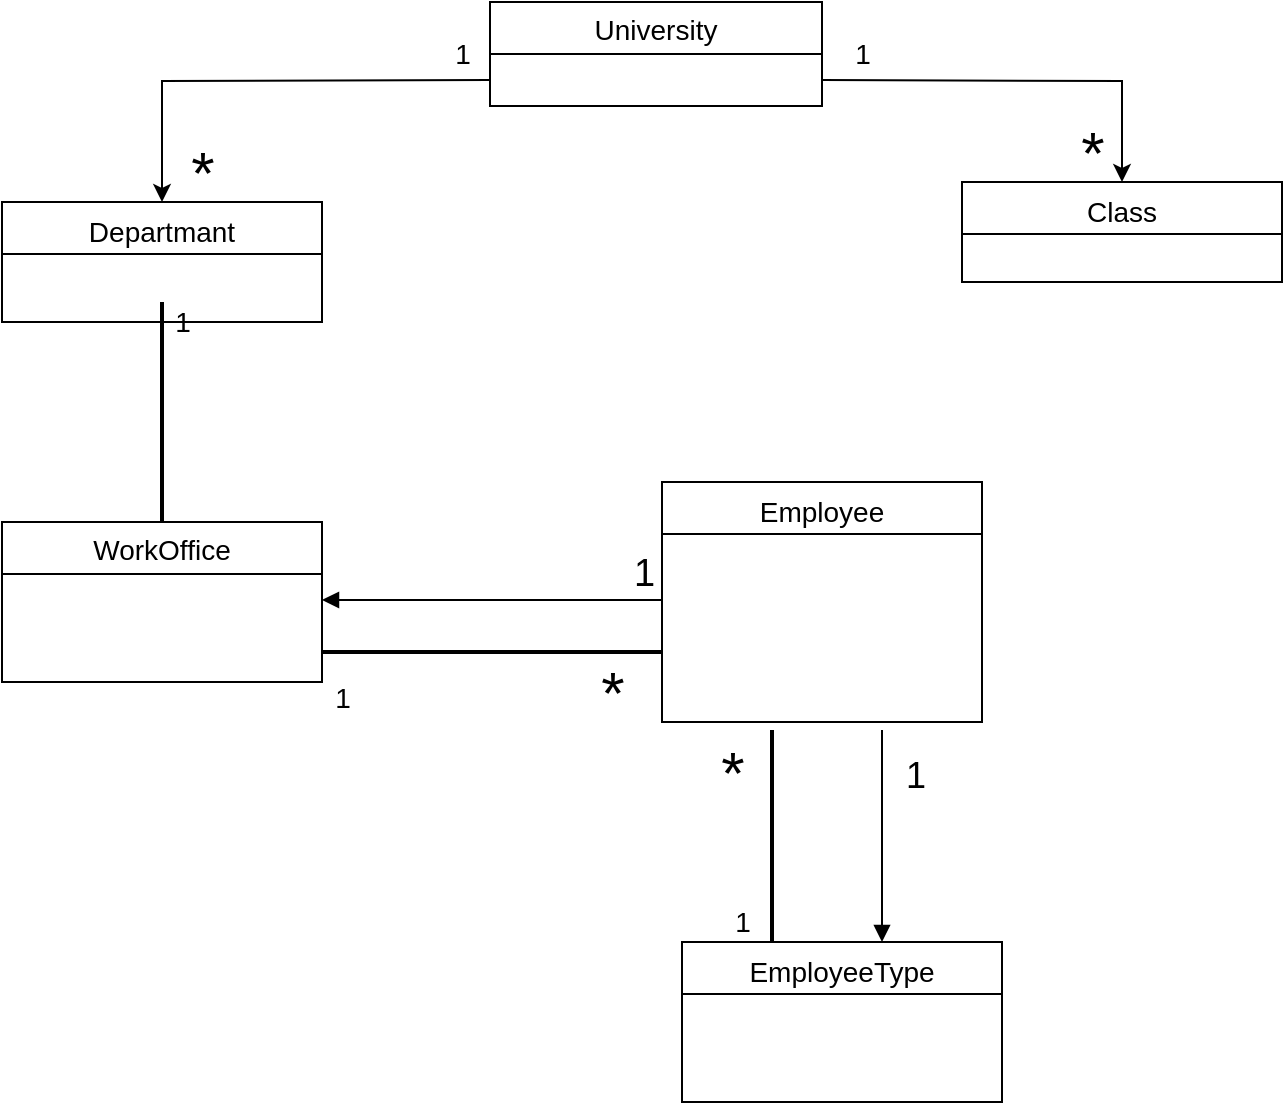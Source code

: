 <mxfile version="14.9.8" type="github">
  <diagram id="C5RBs43oDa-KdzZeNtuy" name="Page-1">
    <mxGraphModel dx="1038" dy="547" grid="1" gridSize="10" guides="1" tooltips="1" connect="1" arrows="1" fold="1" page="1" pageScale="1" pageWidth="827" pageHeight="1169" math="0" shadow="0">
      <root>
        <mxCell id="WIyWlLk6GJQsqaUBKTNV-0" />
        <mxCell id="WIyWlLk6GJQsqaUBKTNV-1" parent="WIyWlLk6GJQsqaUBKTNV-0" />
        <mxCell id="zkfFHV4jXpPFQw0GAbJ--6" value="Employee" style="swimlane;fontStyle=0;align=center;verticalAlign=top;childLayout=stackLayout;horizontal=1;startSize=26;horizontalStack=0;resizeParent=1;resizeLast=0;collapsible=1;marginBottom=0;rounded=0;shadow=0;strokeWidth=1;fontSize=14;" parent="WIyWlLk6GJQsqaUBKTNV-1" vertex="1">
          <mxGeometry x="430" y="290" width="160" height="120" as="geometry">
            <mxRectangle x="130" y="380" width="160" height="26" as="alternateBounds" />
          </mxGeometry>
        </mxCell>
        <mxCell id="zkfFHV4jXpPFQw0GAbJ--17" value="Departmant" style="swimlane;fontStyle=0;align=center;verticalAlign=top;childLayout=stackLayout;horizontal=1;startSize=26;horizontalStack=0;resizeParent=1;resizeLast=0;collapsible=1;marginBottom=0;rounded=0;shadow=0;strokeWidth=1;fontSize=14;" parent="WIyWlLk6GJQsqaUBKTNV-1" vertex="1">
          <mxGeometry x="100" y="150" width="160" height="60" as="geometry">
            <mxRectangle x="550" y="140" width="160" height="26" as="alternateBounds" />
          </mxGeometry>
        </mxCell>
        <mxCell id="1Qx_H6vKPzvI1-khlyoZ-16" value="WorkOffice" style="swimlane;fontStyle=0;childLayout=stackLayout;horizontal=1;startSize=26;horizontalStack=0;resizeParent=1;resizeParentMax=0;resizeLast=0;collapsible=1;marginBottom=0;strokeColor=#000000;fontSize=14;" vertex="1" parent="WIyWlLk6GJQsqaUBKTNV-1">
          <mxGeometry x="100" y="310" width="160" height="80" as="geometry" />
        </mxCell>
        <mxCell id="1Qx_H6vKPzvI1-khlyoZ-27" value="University" style="swimlane;fontStyle=0;childLayout=stackLayout;horizontal=1;startSize=26;horizontalStack=0;resizeParent=1;resizeParentMax=0;resizeLast=0;collapsible=1;marginBottom=0;strokeColor=#000000;fontSize=14;" vertex="1" parent="WIyWlLk6GJQsqaUBKTNV-1">
          <mxGeometry x="344" y="50" width="166" height="52" as="geometry" />
        </mxCell>
        <mxCell id="1Qx_H6vKPzvI1-khlyoZ-30" value="Class" style="swimlane;fontStyle=0;align=center;verticalAlign=top;childLayout=stackLayout;horizontal=1;startSize=26;horizontalStack=0;resizeParent=1;resizeLast=0;collapsible=1;marginBottom=0;rounded=0;shadow=0;strokeWidth=1;fontSize=14;" vertex="1" parent="WIyWlLk6GJQsqaUBKTNV-1">
          <mxGeometry x="580" y="140" width="160" height="50" as="geometry">
            <mxRectangle x="550" y="140" width="160" height="26" as="alternateBounds" />
          </mxGeometry>
        </mxCell>
        <mxCell id="1Qx_H6vKPzvI1-khlyoZ-32" value="EmployeeType" style="swimlane;fontStyle=0;align=center;verticalAlign=top;childLayout=stackLayout;horizontal=1;startSize=26;horizontalStack=0;resizeParent=1;resizeLast=0;collapsible=1;marginBottom=0;rounded=0;shadow=0;strokeWidth=1;fontSize=14;" vertex="1" parent="WIyWlLk6GJQsqaUBKTNV-1">
          <mxGeometry x="440" y="520" width="160" height="80" as="geometry">
            <mxRectangle x="580" y="290" width="160" height="26" as="alternateBounds" />
          </mxGeometry>
        </mxCell>
        <mxCell id="1Qx_H6vKPzvI1-khlyoZ-36" style="edgeStyle=orthogonalEdgeStyle;rounded=0;orthogonalLoop=1;jettySize=auto;html=1;entryX=0.5;entryY=0;entryDx=0;entryDy=0;fontColor=#000000;" edge="1" parent="WIyWlLk6GJQsqaUBKTNV-1" target="zkfFHV4jXpPFQw0GAbJ--17">
          <mxGeometry relative="1" as="geometry">
            <mxPoint x="344" y="89" as="sourcePoint" />
          </mxGeometry>
        </mxCell>
        <mxCell id="1Qx_H6vKPzvI1-khlyoZ-38" style="edgeStyle=orthogonalEdgeStyle;rounded=0;orthogonalLoop=1;jettySize=auto;html=1;fontColor=#000000;" edge="1" parent="WIyWlLk6GJQsqaUBKTNV-1" target="1Qx_H6vKPzvI1-khlyoZ-30">
          <mxGeometry relative="1" as="geometry">
            <mxPoint x="510" y="89" as="sourcePoint" />
          </mxGeometry>
        </mxCell>
        <mxCell id="1Qx_H6vKPzvI1-khlyoZ-45" value="" style="line;strokeWidth=2;direction=south;html=1;fontSize=14;fontColor=#000000;verticalAlign=top;" vertex="1" parent="WIyWlLk6GJQsqaUBKTNV-1">
          <mxGeometry x="175" y="200" width="10" height="110" as="geometry" />
        </mxCell>
        <mxCell id="1Qx_H6vKPzvI1-khlyoZ-46" value="1" style="text;html=1;align=center;verticalAlign=middle;resizable=0;points=[];autosize=1;strokeColor=none;fontSize=14;fontColor=#000000;" vertex="1" parent="WIyWlLk6GJQsqaUBKTNV-1">
          <mxGeometry x="180" y="200" width="20" height="20" as="geometry" />
        </mxCell>
        <mxCell id="1Qx_H6vKPzvI1-khlyoZ-47" value="&lt;font style=&quot;font-size: 30px&quot;&gt;*&lt;/font&gt;" style="text;html=1;align=center;verticalAlign=middle;resizable=0;points=[];autosize=1;strokeColor=none;fontSize=14;fontColor=#000000;" vertex="1" parent="WIyWlLk6GJQsqaUBKTNV-1">
          <mxGeometry x="390" y="380" width="30" height="30" as="geometry" />
        </mxCell>
        <mxCell id="1Qx_H6vKPzvI1-khlyoZ-58" value="&lt;br&gt;" style="endArrow=block;endFill=1;html=1;edgeStyle=orthogonalEdgeStyle;align=left;verticalAlign=top;fontSize=14;fontColor=#000000;entryX=1;entryY=0.5;entryDx=0;entryDy=0;" edge="1" parent="WIyWlLk6GJQsqaUBKTNV-1">
          <mxGeometry x="-1" relative="1" as="geometry">
            <mxPoint x="430" y="349" as="sourcePoint" />
            <mxPoint x="260" y="349" as="targetPoint" />
            <Array as="points" />
          </mxGeometry>
        </mxCell>
        <mxCell id="1Qx_H6vKPzvI1-khlyoZ-59" value="1" style="edgeLabel;resizable=0;html=1;align=left;verticalAlign=bottom;fontSize=19;" connectable="0" vertex="1" parent="1Qx_H6vKPzvI1-khlyoZ-58">
          <mxGeometry x="-1" relative="1" as="geometry">
            <mxPoint x="-16" as="offset" />
          </mxGeometry>
        </mxCell>
        <mxCell id="1Qx_H6vKPzvI1-khlyoZ-60" value="" style="line;strokeWidth=2;html=1;fontSize=19;fontColor=#000000;verticalAlign=top;" vertex="1" parent="WIyWlLk6GJQsqaUBKTNV-1">
          <mxGeometry x="260" y="370" width="170" height="10" as="geometry" />
        </mxCell>
        <mxCell id="1Qx_H6vKPzvI1-khlyoZ-61" value="1" style="text;html=1;align=center;verticalAlign=middle;resizable=0;points=[];autosize=1;strokeColor=none;fontSize=14;fontColor=#000000;" vertex="1" parent="WIyWlLk6GJQsqaUBKTNV-1">
          <mxGeometry x="260" y="388" width="20" height="20" as="geometry" />
        </mxCell>
        <mxCell id="1Qx_H6vKPzvI1-khlyoZ-62" value="&lt;font style=&quot;font-size: 30px&quot;&gt;*&lt;/font&gt;" style="text;html=1;align=center;verticalAlign=middle;resizable=0;points=[];autosize=1;strokeColor=none;fontSize=14;fontColor=#000000;" vertex="1" parent="WIyWlLk6GJQsqaUBKTNV-1">
          <mxGeometry x="185" y="120" width="30" height="30" as="geometry" />
        </mxCell>
        <mxCell id="1Qx_H6vKPzvI1-khlyoZ-63" value="" style="line;strokeWidth=2;direction=south;html=1;fontSize=19;fontColor=#000000;verticalAlign=top;" vertex="1" parent="WIyWlLk6GJQsqaUBKTNV-1">
          <mxGeometry x="480" y="414" width="10" height="106" as="geometry" />
        </mxCell>
        <mxCell id="1Qx_H6vKPzvI1-khlyoZ-64" value="1" style="text;html=1;align=center;verticalAlign=middle;resizable=0;points=[];autosize=1;strokeColor=none;fontSize=14;fontColor=#000000;" vertex="1" parent="WIyWlLk6GJQsqaUBKTNV-1">
          <mxGeometry x="460" y="500" width="20" height="20" as="geometry" />
        </mxCell>
        <mxCell id="1Qx_H6vKPzvI1-khlyoZ-65" value="&lt;font style=&quot;font-size: 30px&quot;&gt;*&lt;/font&gt;" style="text;html=1;align=center;verticalAlign=middle;resizable=0;points=[];autosize=1;strokeColor=none;fontSize=14;fontColor=#000000;" vertex="1" parent="WIyWlLk6GJQsqaUBKTNV-1">
          <mxGeometry x="450" y="420" width="30" height="30" as="geometry" />
        </mxCell>
        <mxCell id="1Qx_H6vKPzvI1-khlyoZ-66" value="&lt;br&gt;" style="endArrow=block;endFill=1;html=1;edgeStyle=orthogonalEdgeStyle;align=left;verticalAlign=top;fontSize=19;fontColor=#000000;" edge="1" parent="WIyWlLk6GJQsqaUBKTNV-1">
          <mxGeometry x="-1" relative="1" as="geometry">
            <mxPoint x="540" y="414" as="sourcePoint" />
            <mxPoint x="540" y="520" as="targetPoint" />
          </mxGeometry>
        </mxCell>
        <mxCell id="1Qx_H6vKPzvI1-khlyoZ-67" value="1" style="edgeLabel;resizable=0;html=1;align=left;verticalAlign=bottom;fontSize=18;" connectable="0" vertex="1" parent="1Qx_H6vKPzvI1-khlyoZ-66">
          <mxGeometry x="-1" relative="1" as="geometry">
            <mxPoint x="10" y="36" as="offset" />
          </mxGeometry>
        </mxCell>
        <mxCell id="1Qx_H6vKPzvI1-khlyoZ-68" value="1" style="text;html=1;align=center;verticalAlign=middle;resizable=0;points=[];autosize=1;strokeColor=none;fontSize=14;fontColor=#000000;" vertex="1" parent="WIyWlLk6GJQsqaUBKTNV-1">
          <mxGeometry x="320" y="66" width="20" height="20" as="geometry" />
        </mxCell>
        <mxCell id="1Qx_H6vKPzvI1-khlyoZ-69" value="1" style="text;html=1;align=center;verticalAlign=middle;resizable=0;points=[];autosize=1;strokeColor=none;fontSize=14;fontColor=#000000;" vertex="1" parent="WIyWlLk6GJQsqaUBKTNV-1">
          <mxGeometry x="520" y="66" width="20" height="20" as="geometry" />
        </mxCell>
        <mxCell id="1Qx_H6vKPzvI1-khlyoZ-70" value="&lt;font style=&quot;font-size: 30px&quot;&gt;*&lt;/font&gt;" style="text;html=1;align=center;verticalAlign=middle;resizable=0;points=[];autosize=1;strokeColor=none;fontSize=14;fontColor=#000000;" vertex="1" parent="WIyWlLk6GJQsqaUBKTNV-1">
          <mxGeometry x="630" y="110" width="30" height="30" as="geometry" />
        </mxCell>
      </root>
    </mxGraphModel>
  </diagram>
</mxfile>
